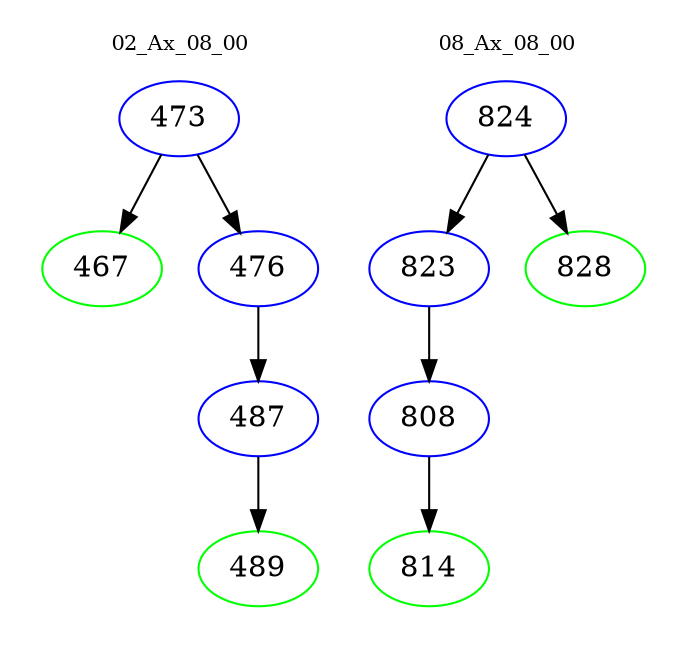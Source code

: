 digraph{
subgraph cluster_0 {
color = white
label = "02_Ax_08_00";
fontsize=10;
T0_473 [label="473", color="blue"]
T0_473 -> T0_467 [color="black"]
T0_467 [label="467", color="green"]
T0_473 -> T0_476 [color="black"]
T0_476 [label="476", color="blue"]
T0_476 -> T0_487 [color="black"]
T0_487 [label="487", color="blue"]
T0_487 -> T0_489 [color="black"]
T0_489 [label="489", color="green"]
}
subgraph cluster_1 {
color = white
label = "08_Ax_08_00";
fontsize=10;
T1_824 [label="824", color="blue"]
T1_824 -> T1_823 [color="black"]
T1_823 [label="823", color="blue"]
T1_823 -> T1_808 [color="black"]
T1_808 [label="808", color="blue"]
T1_808 -> T1_814 [color="black"]
T1_814 [label="814", color="green"]
T1_824 -> T1_828 [color="black"]
T1_828 [label="828", color="green"]
}
}
